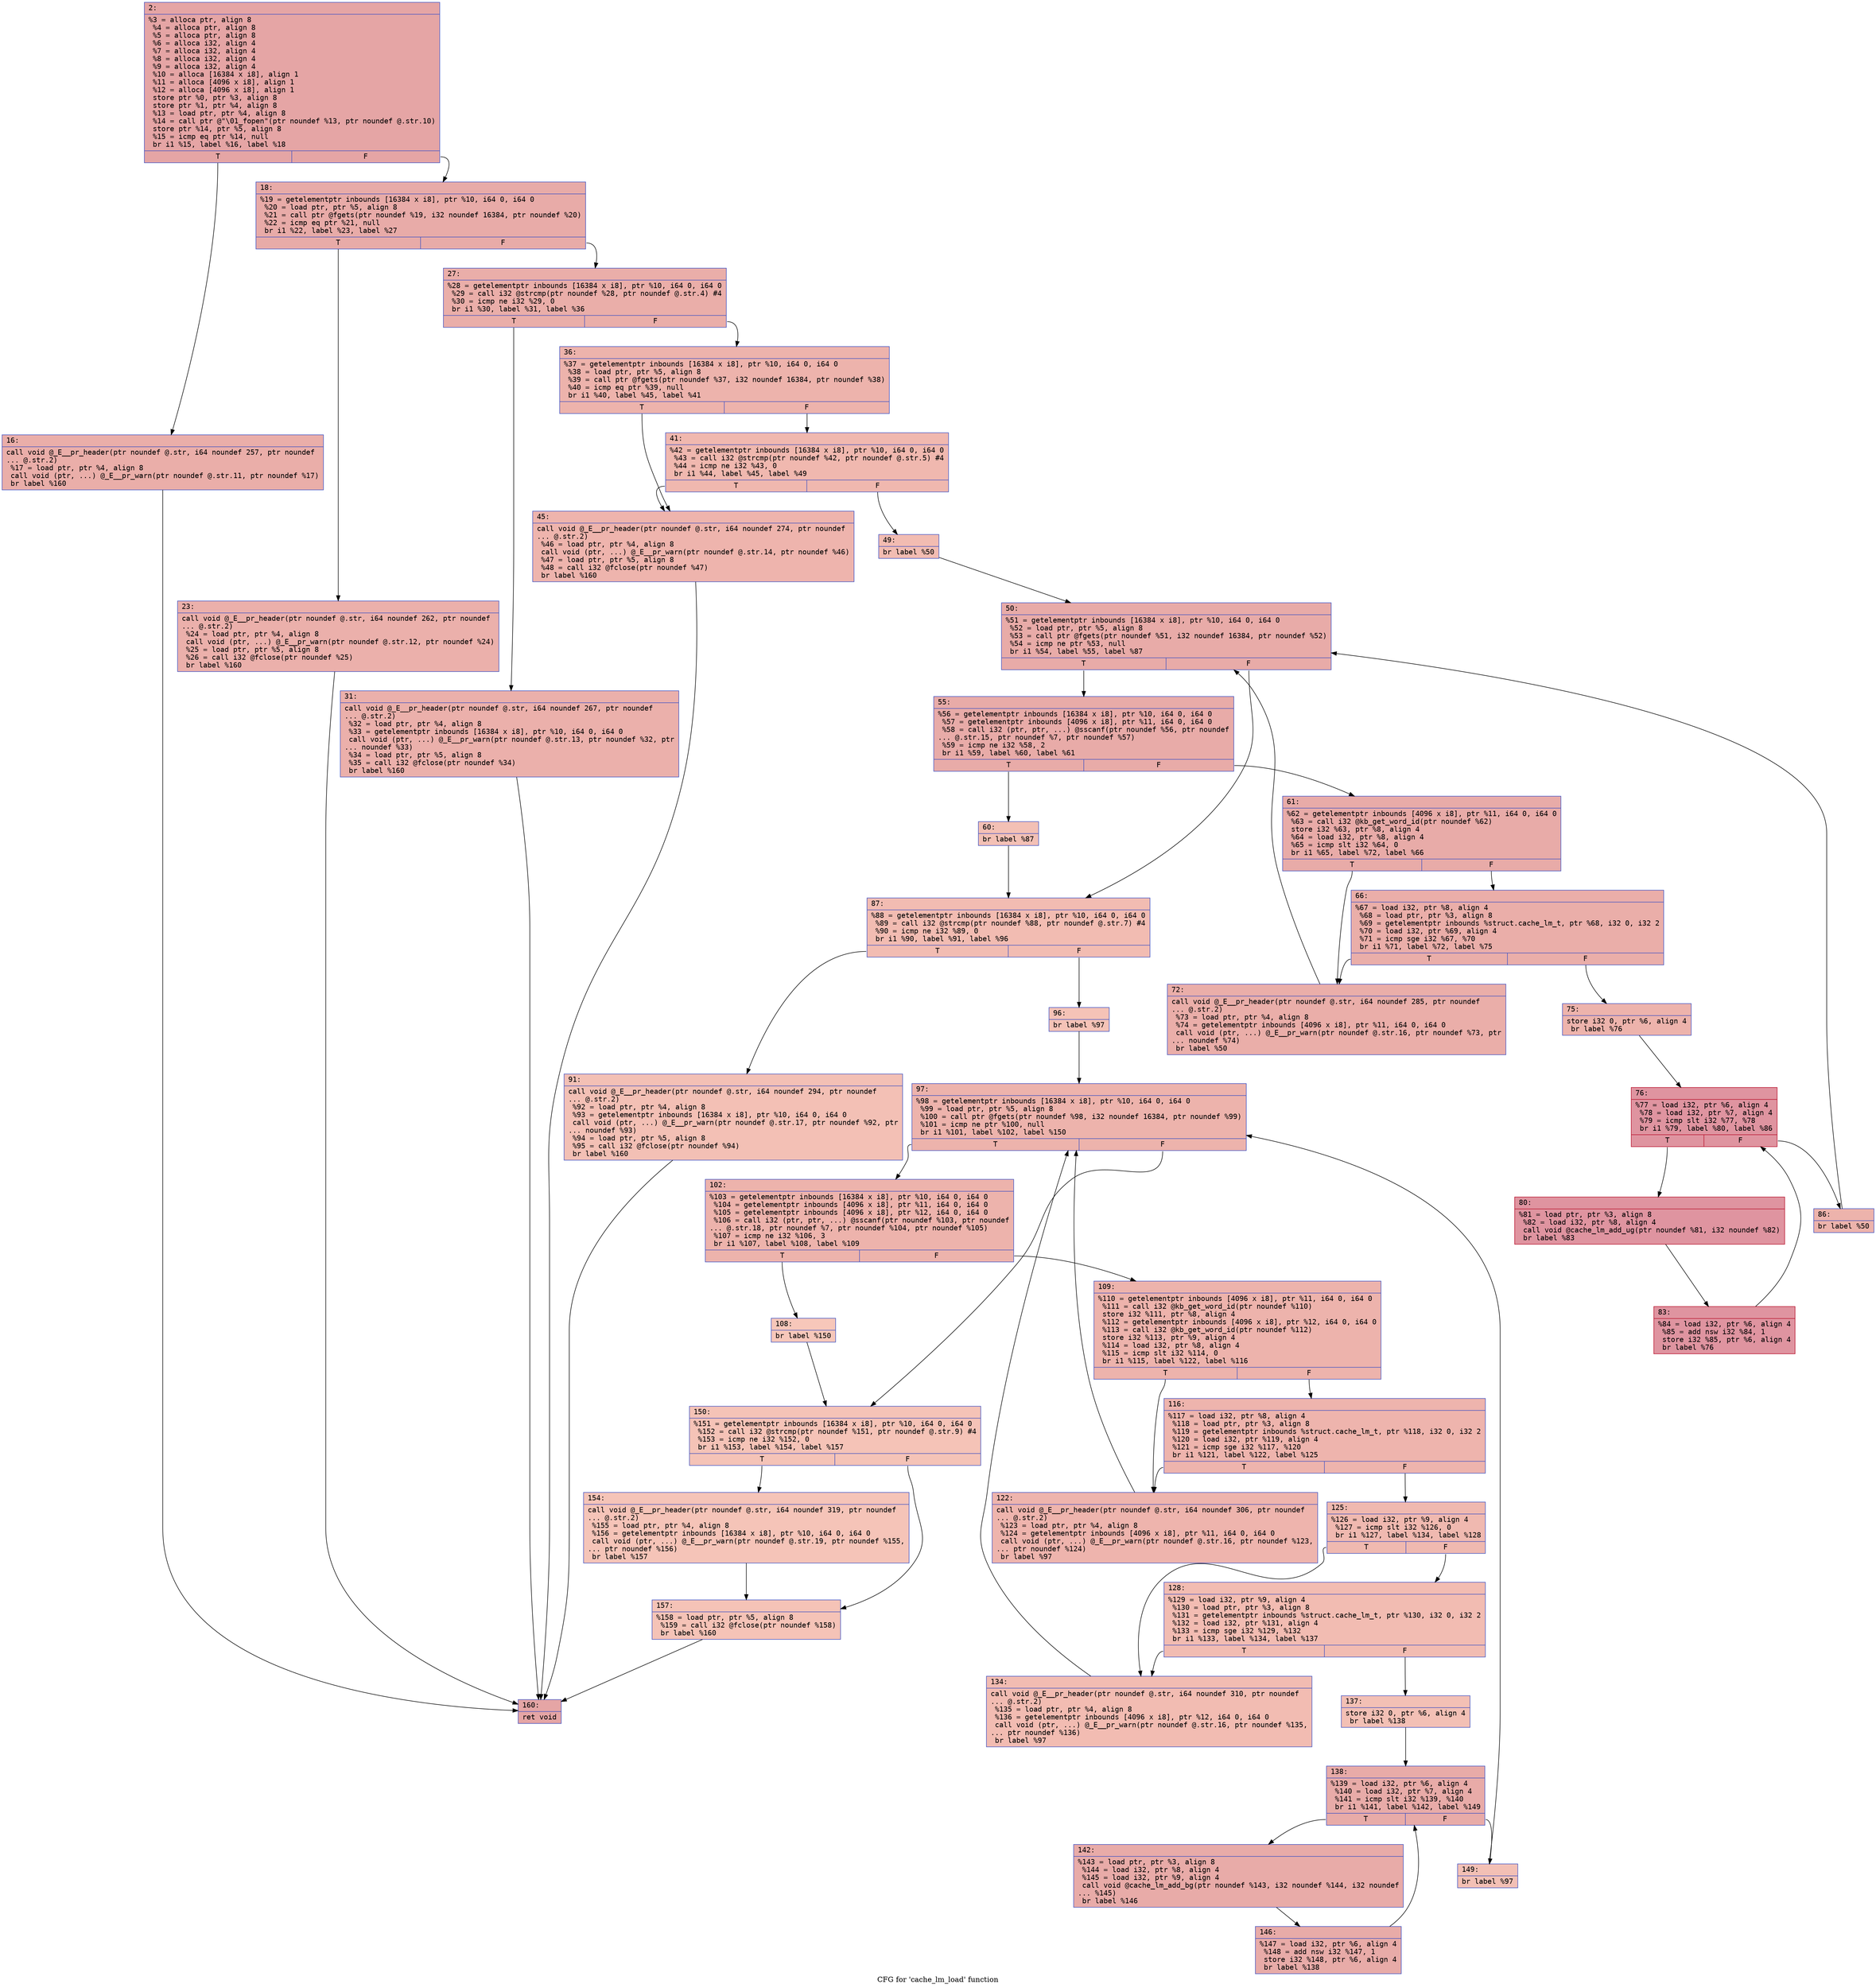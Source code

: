 digraph "CFG for 'cache_lm_load' function" {
	label="CFG for 'cache_lm_load' function";

	Node0x60000034a030 [shape=record,color="#3d50c3ff", style=filled, fillcolor="#c5333470" fontname="Courier",label="{2:\l|  %3 = alloca ptr, align 8\l  %4 = alloca ptr, align 8\l  %5 = alloca ptr, align 8\l  %6 = alloca i32, align 4\l  %7 = alloca i32, align 4\l  %8 = alloca i32, align 4\l  %9 = alloca i32, align 4\l  %10 = alloca [16384 x i8], align 1\l  %11 = alloca [4096 x i8], align 1\l  %12 = alloca [4096 x i8], align 1\l  store ptr %0, ptr %3, align 8\l  store ptr %1, ptr %4, align 8\l  %13 = load ptr, ptr %4, align 8\l  %14 = call ptr @\"\\01_fopen\"(ptr noundef %13, ptr noundef @.str.10)\l  store ptr %14, ptr %5, align 8\l  %15 = icmp eq ptr %14, null\l  br i1 %15, label %16, label %18\l|{<s0>T|<s1>F}}"];
	Node0x60000034a030:s0 -> Node0x60000034a080[tooltip="2 -> 16\nProbability 37.50%" ];
	Node0x60000034a030:s1 -> Node0x60000034a0d0[tooltip="2 -> 18\nProbability 62.50%" ];
	Node0x60000034a080 [shape=record,color="#3d50c3ff", style=filled, fillcolor="#d0473d70" fontname="Courier",label="{16:\l|  call void @_E__pr_header(ptr noundef @.str, i64 noundef 257, ptr noundef\l... @.str.2)\l  %17 = load ptr, ptr %4, align 8\l  call void (ptr, ...) @_E__pr_warn(ptr noundef @.str.11, ptr noundef %17)\l  br label %160\l}"];
	Node0x60000034a080 -> Node0x60000034ad00[tooltip="16 -> 160\nProbability 100.00%" ];
	Node0x60000034a0d0 [shape=record,color="#3d50c3ff", style=filled, fillcolor="#cc403a70" fontname="Courier",label="{18:\l|  %19 = getelementptr inbounds [16384 x i8], ptr %10, i64 0, i64 0\l  %20 = load ptr, ptr %5, align 8\l  %21 = call ptr @fgets(ptr noundef %19, i32 noundef 16384, ptr noundef %20)\l  %22 = icmp eq ptr %21, null\l  br i1 %22, label %23, label %27\l|{<s0>T|<s1>F}}"];
	Node0x60000034a0d0:s0 -> Node0x60000034a120[tooltip="18 -> 23\nProbability 37.50%" ];
	Node0x60000034a0d0:s1 -> Node0x60000034a170[tooltip="18 -> 27\nProbability 62.50%" ];
	Node0x60000034a120 [shape=record,color="#3d50c3ff", style=filled, fillcolor="#d24b4070" fontname="Courier",label="{23:\l|  call void @_E__pr_header(ptr noundef @.str, i64 noundef 262, ptr noundef\l... @.str.2)\l  %24 = load ptr, ptr %4, align 8\l  call void (ptr, ...) @_E__pr_warn(ptr noundef @.str.12, ptr noundef %24)\l  %25 = load ptr, ptr %5, align 8\l  %26 = call i32 @fclose(ptr noundef %25)\l  br label %160\l}"];
	Node0x60000034a120 -> Node0x60000034ad00[tooltip="23 -> 160\nProbability 100.00%" ];
	Node0x60000034a170 [shape=record,color="#3d50c3ff", style=filled, fillcolor="#d0473d70" fontname="Courier",label="{27:\l|  %28 = getelementptr inbounds [16384 x i8], ptr %10, i64 0, i64 0\l  %29 = call i32 @strcmp(ptr noundef %28, ptr noundef @.str.4) #4\l  %30 = icmp ne i32 %29, 0\l  br i1 %30, label %31, label %36\l|{<s0>T|<s1>F}}"];
	Node0x60000034a170:s0 -> Node0x60000034a1c0[tooltip="27 -> 31\nProbability 62.50%" ];
	Node0x60000034a170:s1 -> Node0x60000034a210[tooltip="27 -> 36\nProbability 37.50%" ];
	Node0x60000034a1c0 [shape=record,color="#3d50c3ff", style=filled, fillcolor="#d24b4070" fontname="Courier",label="{31:\l|  call void @_E__pr_header(ptr noundef @.str, i64 noundef 267, ptr noundef\l... @.str.2)\l  %32 = load ptr, ptr %4, align 8\l  %33 = getelementptr inbounds [16384 x i8], ptr %10, i64 0, i64 0\l  call void (ptr, ...) @_E__pr_warn(ptr noundef @.str.13, ptr noundef %32, ptr\l... noundef %33)\l  %34 = load ptr, ptr %5, align 8\l  %35 = call i32 @fclose(ptr noundef %34)\l  br label %160\l}"];
	Node0x60000034a1c0 -> Node0x60000034ad00[tooltip="31 -> 160\nProbability 100.00%" ];
	Node0x60000034a210 [shape=record,color="#3d50c3ff", style=filled, fillcolor="#d6524470" fontname="Courier",label="{36:\l|  %37 = getelementptr inbounds [16384 x i8], ptr %10, i64 0, i64 0\l  %38 = load ptr, ptr %5, align 8\l  %39 = call ptr @fgets(ptr noundef %37, i32 noundef 16384, ptr noundef %38)\l  %40 = icmp eq ptr %39, null\l  br i1 %40, label %45, label %41\l|{<s0>T|<s1>F}}"];
	Node0x60000034a210:s0 -> Node0x60000034a2b0[tooltip="36 -> 45\nProbability 37.50%" ];
	Node0x60000034a210:s1 -> Node0x60000034a260[tooltip="36 -> 41\nProbability 62.50%" ];
	Node0x60000034a260 [shape=record,color="#3d50c3ff", style=filled, fillcolor="#dc5d4a70" fontname="Courier",label="{41:\l|  %42 = getelementptr inbounds [16384 x i8], ptr %10, i64 0, i64 0\l  %43 = call i32 @strcmp(ptr noundef %42, ptr noundef @.str.5) #4\l  %44 = icmp ne i32 %43, 0\l  br i1 %44, label %45, label %49\l|{<s0>T|<s1>F}}"];
	Node0x60000034a260:s0 -> Node0x60000034a2b0[tooltip="41 -> 45\nProbability 62.50%" ];
	Node0x60000034a260:s1 -> Node0x60000034a300[tooltip="41 -> 49\nProbability 37.50%" ];
	Node0x60000034a2b0 [shape=record,color="#3d50c3ff", style=filled, fillcolor="#d8564670" fontname="Courier",label="{45:\l|  call void @_E__pr_header(ptr noundef @.str, i64 noundef 274, ptr noundef\l... @.str.2)\l  %46 = load ptr, ptr %4, align 8\l  call void (ptr, ...) @_E__pr_warn(ptr noundef @.str.14, ptr noundef %46)\l  %47 = load ptr, ptr %5, align 8\l  %48 = call i32 @fclose(ptr noundef %47)\l  br label %160\l}"];
	Node0x60000034a2b0 -> Node0x60000034ad00[tooltip="45 -> 160\nProbability 100.00%" ];
	Node0x60000034a300 [shape=record,color="#3d50c3ff", style=filled, fillcolor="#e1675170" fontname="Courier",label="{49:\l|  br label %50\l}"];
	Node0x60000034a300 -> Node0x60000034a350[tooltip="49 -> 50\nProbability 100.00%" ];
	Node0x60000034a350 [shape=record,color="#3d50c3ff", style=filled, fillcolor="#cc403a70" fontname="Courier",label="{50:\l|  %51 = getelementptr inbounds [16384 x i8], ptr %10, i64 0, i64 0\l  %52 = load ptr, ptr %5, align 8\l  %53 = call ptr @fgets(ptr noundef %51, i32 noundef 16384, ptr noundef %52)\l  %54 = icmp ne ptr %53, null\l  br i1 %54, label %55, label %87\l|{<s0>T|<s1>F}}"];
	Node0x60000034a350:s0 -> Node0x60000034a3a0[tooltip="50 -> 55\nProbability 96.88%" ];
	Node0x60000034a350:s1 -> Node0x60000034a6c0[tooltip="50 -> 87\nProbability 3.12%" ];
	Node0x60000034a3a0 [shape=record,color="#3d50c3ff", style=filled, fillcolor="#cc403a70" fontname="Courier",label="{55:\l|  %56 = getelementptr inbounds [16384 x i8], ptr %10, i64 0, i64 0\l  %57 = getelementptr inbounds [4096 x i8], ptr %11, i64 0, i64 0\l  %58 = call i32 (ptr, ptr, ...) @sscanf(ptr noundef %56, ptr noundef\l... @.str.15, ptr noundef %7, ptr noundef %57)\l  %59 = icmp ne i32 %58, 2\l  br i1 %59, label %60, label %61\l|{<s0>T|<s1>F}}"];
	Node0x60000034a3a0:s0 -> Node0x60000034a3f0[tooltip="55 -> 60\nProbability 3.12%" ];
	Node0x60000034a3a0:s1 -> Node0x60000034a440[tooltip="55 -> 61\nProbability 96.88%" ];
	Node0x60000034a3f0 [shape=record,color="#3d50c3ff", style=filled, fillcolor="#e5705870" fontname="Courier",label="{60:\l|  br label %87\l}"];
	Node0x60000034a3f0 -> Node0x60000034a6c0[tooltip="60 -> 87\nProbability 100.00%" ];
	Node0x60000034a440 [shape=record,color="#3d50c3ff", style=filled, fillcolor="#cc403a70" fontname="Courier",label="{61:\l|  %62 = getelementptr inbounds [4096 x i8], ptr %11, i64 0, i64 0\l  %63 = call i32 @kb_get_word_id(ptr noundef %62)\l  store i32 %63, ptr %8, align 4\l  %64 = load i32, ptr %8, align 4\l  %65 = icmp slt i32 %64, 0\l  br i1 %65, label %72, label %66\l|{<s0>T|<s1>F}}"];
	Node0x60000034a440:s0 -> Node0x60000034a4e0[tooltip="61 -> 72\nProbability 37.50%" ];
	Node0x60000034a440:s1 -> Node0x60000034a490[tooltip="61 -> 66\nProbability 62.50%" ];
	Node0x60000034a490 [shape=record,color="#3d50c3ff", style=filled, fillcolor="#d0473d70" fontname="Courier",label="{66:\l|  %67 = load i32, ptr %8, align 4\l  %68 = load ptr, ptr %3, align 8\l  %69 = getelementptr inbounds %struct.cache_lm_t, ptr %68, i32 0, i32 2\l  %70 = load i32, ptr %69, align 4\l  %71 = icmp sge i32 %67, %70\l  br i1 %71, label %72, label %75\l|{<s0>T|<s1>F}}"];
	Node0x60000034a490:s0 -> Node0x60000034a4e0[tooltip="66 -> 72\nProbability 50.00%" ];
	Node0x60000034a490:s1 -> Node0x60000034a530[tooltip="66 -> 75\nProbability 50.00%" ];
	Node0x60000034a4e0 [shape=record,color="#3d50c3ff", style=filled, fillcolor="#d0473d70" fontname="Courier",label="{72:\l|  call void @_E__pr_header(ptr noundef @.str, i64 noundef 285, ptr noundef\l... @.str.2)\l  %73 = load ptr, ptr %4, align 8\l  %74 = getelementptr inbounds [4096 x i8], ptr %11, i64 0, i64 0\l  call void (ptr, ...) @_E__pr_warn(ptr noundef @.str.16, ptr noundef %73, ptr\l... noundef %74)\l  br label %50\l}"];
	Node0x60000034a4e0 -> Node0x60000034a350[tooltip="72 -> 50\nProbability 100.00%" ];
	Node0x60000034a530 [shape=record,color="#3d50c3ff", style=filled, fillcolor="#d6524470" fontname="Courier",label="{75:\l|  store i32 0, ptr %6, align 4\l  br label %76\l}"];
	Node0x60000034a530 -> Node0x60000034a580[tooltip="75 -> 76\nProbability 100.00%" ];
	Node0x60000034a580 [shape=record,color="#b70d28ff", style=filled, fillcolor="#b70d2870" fontname="Courier",label="{76:\l|  %77 = load i32, ptr %6, align 4\l  %78 = load i32, ptr %7, align 4\l  %79 = icmp slt i32 %77, %78\l  br i1 %79, label %80, label %86\l|{<s0>T|<s1>F}}"];
	Node0x60000034a580:s0 -> Node0x60000034a5d0[tooltip="76 -> 80\nProbability 96.88%" ];
	Node0x60000034a580:s1 -> Node0x60000034a670[tooltip="76 -> 86\nProbability 3.12%" ];
	Node0x60000034a5d0 [shape=record,color="#b70d28ff", style=filled, fillcolor="#b70d2870" fontname="Courier",label="{80:\l|  %81 = load ptr, ptr %3, align 8\l  %82 = load i32, ptr %8, align 4\l  call void @cache_lm_add_ug(ptr noundef %81, i32 noundef %82)\l  br label %83\l}"];
	Node0x60000034a5d0 -> Node0x60000034a620[tooltip="80 -> 83\nProbability 100.00%" ];
	Node0x60000034a620 [shape=record,color="#b70d28ff", style=filled, fillcolor="#b70d2870" fontname="Courier",label="{83:\l|  %84 = load i32, ptr %6, align 4\l  %85 = add nsw i32 %84, 1\l  store i32 %85, ptr %6, align 4\l  br label %76\l}"];
	Node0x60000034a620 -> Node0x60000034a580[tooltip="83 -> 76\nProbability 100.00%" ];
	Node0x60000034a670 [shape=record,color="#3d50c3ff", style=filled, fillcolor="#d6524470" fontname="Courier",label="{86:\l|  br label %50\l}"];
	Node0x60000034a670 -> Node0x60000034a350[tooltip="86 -> 50\nProbability 100.00%" ];
	Node0x60000034a6c0 [shape=record,color="#3d50c3ff", style=filled, fillcolor="#e1675170" fontname="Courier",label="{87:\l|  %88 = getelementptr inbounds [16384 x i8], ptr %10, i64 0, i64 0\l  %89 = call i32 @strcmp(ptr noundef %88, ptr noundef @.str.7) #4\l  %90 = icmp ne i32 %89, 0\l  br i1 %90, label %91, label %96\l|{<s0>T|<s1>F}}"];
	Node0x60000034a6c0:s0 -> Node0x60000034a710[tooltip="87 -> 91\nProbability 62.50%" ];
	Node0x60000034a6c0:s1 -> Node0x60000034a760[tooltip="87 -> 96\nProbability 37.50%" ];
	Node0x60000034a710 [shape=record,color="#3d50c3ff", style=filled, fillcolor="#e5705870" fontname="Courier",label="{91:\l|  call void @_E__pr_header(ptr noundef @.str, i64 noundef 294, ptr noundef\l... @.str.2)\l  %92 = load ptr, ptr %4, align 8\l  %93 = getelementptr inbounds [16384 x i8], ptr %10, i64 0, i64 0\l  call void (ptr, ...) @_E__pr_warn(ptr noundef @.str.17, ptr noundef %92, ptr\l... noundef %93)\l  %94 = load ptr, ptr %5, align 8\l  %95 = call i32 @fclose(ptr noundef %94)\l  br label %160\l}"];
	Node0x60000034a710 -> Node0x60000034ad00[tooltip="91 -> 160\nProbability 100.00%" ];
	Node0x60000034a760 [shape=record,color="#3d50c3ff", style=filled, fillcolor="#e8765c70" fontname="Courier",label="{96:\l|  br label %97\l}"];
	Node0x60000034a760 -> Node0x60000034a7b0[tooltip="96 -> 97\nProbability 100.00%" ];
	Node0x60000034a7b0 [shape=record,color="#3d50c3ff", style=filled, fillcolor="#d6524470" fontname="Courier",label="{97:\l|  %98 = getelementptr inbounds [16384 x i8], ptr %10, i64 0, i64 0\l  %99 = load ptr, ptr %5, align 8\l  %100 = call ptr @fgets(ptr noundef %98, i32 noundef 16384, ptr noundef %99)\l  %101 = icmp ne ptr %100, null\l  br i1 %101, label %102, label %150\l|{<s0>T|<s1>F}}"];
	Node0x60000034a7b0:s0 -> Node0x60000034a800[tooltip="97 -> 102\nProbability 96.88%" ];
	Node0x60000034a7b0:s1 -> Node0x60000034ac10[tooltip="97 -> 150\nProbability 3.12%" ];
	Node0x60000034a800 [shape=record,color="#3d50c3ff", style=filled, fillcolor="#d6524470" fontname="Courier",label="{102:\l|  %103 = getelementptr inbounds [16384 x i8], ptr %10, i64 0, i64 0\l  %104 = getelementptr inbounds [4096 x i8], ptr %11, i64 0, i64 0\l  %105 = getelementptr inbounds [4096 x i8], ptr %12, i64 0, i64 0\l  %106 = call i32 (ptr, ptr, ...) @sscanf(ptr noundef %103, ptr noundef\l... @.str.18, ptr noundef %7, ptr noundef %104, ptr noundef %105)\l  %107 = icmp ne i32 %106, 3\l  br i1 %107, label %108, label %109\l|{<s0>T|<s1>F}}"];
	Node0x60000034a800:s0 -> Node0x60000034a850[tooltip="102 -> 108\nProbability 3.12%" ];
	Node0x60000034a800:s1 -> Node0x60000034a8a0[tooltip="102 -> 109\nProbability 96.88%" ];
	Node0x60000034a850 [shape=record,color="#3d50c3ff", style=filled, fillcolor="#ec7f6370" fontname="Courier",label="{108:\l|  br label %150\l}"];
	Node0x60000034a850 -> Node0x60000034ac10[tooltip="108 -> 150\nProbability 100.00%" ];
	Node0x60000034a8a0 [shape=record,color="#3d50c3ff", style=filled, fillcolor="#d6524470" fontname="Courier",label="{109:\l|  %110 = getelementptr inbounds [4096 x i8], ptr %11, i64 0, i64 0\l  %111 = call i32 @kb_get_word_id(ptr noundef %110)\l  store i32 %111, ptr %8, align 4\l  %112 = getelementptr inbounds [4096 x i8], ptr %12, i64 0, i64 0\l  %113 = call i32 @kb_get_word_id(ptr noundef %112)\l  store i32 %113, ptr %9, align 4\l  %114 = load i32, ptr %8, align 4\l  %115 = icmp slt i32 %114, 0\l  br i1 %115, label %122, label %116\l|{<s0>T|<s1>F}}"];
	Node0x60000034a8a0:s0 -> Node0x60000034a940[tooltip="109 -> 122\nProbability 37.50%" ];
	Node0x60000034a8a0:s1 -> Node0x60000034a8f0[tooltip="109 -> 116\nProbability 62.50%" ];
	Node0x60000034a8f0 [shape=record,color="#3d50c3ff", style=filled, fillcolor="#d8564670" fontname="Courier",label="{116:\l|  %117 = load i32, ptr %8, align 4\l  %118 = load ptr, ptr %3, align 8\l  %119 = getelementptr inbounds %struct.cache_lm_t, ptr %118, i32 0, i32 2\l  %120 = load i32, ptr %119, align 4\l  %121 = icmp sge i32 %117, %120\l  br i1 %121, label %122, label %125\l|{<s0>T|<s1>F}}"];
	Node0x60000034a8f0:s0 -> Node0x60000034a940[tooltip="116 -> 122\nProbability 50.00%" ];
	Node0x60000034a8f0:s1 -> Node0x60000034a990[tooltip="116 -> 125\nProbability 50.00%" ];
	Node0x60000034a940 [shape=record,color="#3d50c3ff", style=filled, fillcolor="#d8564670" fontname="Courier",label="{122:\l|  call void @_E__pr_header(ptr noundef @.str, i64 noundef 306, ptr noundef\l... @.str.2)\l  %123 = load ptr, ptr %4, align 8\l  %124 = getelementptr inbounds [4096 x i8], ptr %11, i64 0, i64 0\l  call void (ptr, ...) @_E__pr_warn(ptr noundef @.str.16, ptr noundef %123,\l... ptr noundef %124)\l  br label %97\l}"];
	Node0x60000034a940 -> Node0x60000034a7b0[tooltip="122 -> 97\nProbability 100.00%" ];
	Node0x60000034a990 [shape=record,color="#3d50c3ff", style=filled, fillcolor="#de614d70" fontname="Courier",label="{125:\l|  %126 = load i32, ptr %9, align 4\l  %127 = icmp slt i32 %126, 0\l  br i1 %127, label %134, label %128\l|{<s0>T|<s1>F}}"];
	Node0x60000034a990:s0 -> Node0x60000034aa30[tooltip="125 -> 134\nProbability 37.50%" ];
	Node0x60000034a990:s1 -> Node0x60000034a9e0[tooltip="125 -> 128\nProbability 62.50%" ];
	Node0x60000034a9e0 [shape=record,color="#3d50c3ff", style=filled, fillcolor="#e1675170" fontname="Courier",label="{128:\l|  %129 = load i32, ptr %9, align 4\l  %130 = load ptr, ptr %3, align 8\l  %131 = getelementptr inbounds %struct.cache_lm_t, ptr %130, i32 0, i32 2\l  %132 = load i32, ptr %131, align 4\l  %133 = icmp sge i32 %129, %132\l  br i1 %133, label %134, label %137\l|{<s0>T|<s1>F}}"];
	Node0x60000034a9e0:s0 -> Node0x60000034aa30[tooltip="128 -> 134\nProbability 50.00%" ];
	Node0x60000034a9e0:s1 -> Node0x60000034aa80[tooltip="128 -> 137\nProbability 50.00%" ];
	Node0x60000034aa30 [shape=record,color="#3d50c3ff", style=filled, fillcolor="#e1675170" fontname="Courier",label="{134:\l|  call void @_E__pr_header(ptr noundef @.str, i64 noundef 310, ptr noundef\l... @.str.2)\l  %135 = load ptr, ptr %4, align 8\l  %136 = getelementptr inbounds [4096 x i8], ptr %12, i64 0, i64 0\l  call void (ptr, ...) @_E__pr_warn(ptr noundef @.str.16, ptr noundef %135,\l... ptr noundef %136)\l  br label %97\l}"];
	Node0x60000034aa30 -> Node0x60000034a7b0[tooltip="134 -> 97\nProbability 100.00%" ];
	Node0x60000034aa80 [shape=record,color="#3d50c3ff", style=filled, fillcolor="#e5705870" fontname="Courier",label="{137:\l|  store i32 0, ptr %6, align 4\l  br label %138\l}"];
	Node0x60000034aa80 -> Node0x60000034aad0[tooltip="137 -> 138\nProbability 100.00%" ];
	Node0x60000034aad0 [shape=record,color="#3d50c3ff", style=filled, fillcolor="#cc403a70" fontname="Courier",label="{138:\l|  %139 = load i32, ptr %6, align 4\l  %140 = load i32, ptr %7, align 4\l  %141 = icmp slt i32 %139, %140\l  br i1 %141, label %142, label %149\l|{<s0>T|<s1>F}}"];
	Node0x60000034aad0:s0 -> Node0x60000034ab20[tooltip="138 -> 142\nProbability 96.88%" ];
	Node0x60000034aad0:s1 -> Node0x60000034abc0[tooltip="138 -> 149\nProbability 3.12%" ];
	Node0x60000034ab20 [shape=record,color="#3d50c3ff", style=filled, fillcolor="#cc403a70" fontname="Courier",label="{142:\l|  %143 = load ptr, ptr %3, align 8\l  %144 = load i32, ptr %8, align 4\l  %145 = load i32, ptr %9, align 4\l  call void @cache_lm_add_bg(ptr noundef %143, i32 noundef %144, i32 noundef\l... %145)\l  br label %146\l}"];
	Node0x60000034ab20 -> Node0x60000034ab70[tooltip="142 -> 146\nProbability 100.00%" ];
	Node0x60000034ab70 [shape=record,color="#3d50c3ff", style=filled, fillcolor="#cc403a70" fontname="Courier",label="{146:\l|  %147 = load i32, ptr %6, align 4\l  %148 = add nsw i32 %147, 1\l  store i32 %148, ptr %6, align 4\l  br label %138\l}"];
	Node0x60000034ab70 -> Node0x60000034aad0[tooltip="146 -> 138\nProbability 100.00%" ];
	Node0x60000034abc0 [shape=record,color="#3d50c3ff", style=filled, fillcolor="#e5705870" fontname="Courier",label="{149:\l|  br label %97\l}"];
	Node0x60000034abc0 -> Node0x60000034a7b0[tooltip="149 -> 97\nProbability 100.00%" ];
	Node0x60000034ac10 [shape=record,color="#3d50c3ff", style=filled, fillcolor="#e8765c70" fontname="Courier",label="{150:\l|  %151 = getelementptr inbounds [16384 x i8], ptr %10, i64 0, i64 0\l  %152 = call i32 @strcmp(ptr noundef %151, ptr noundef @.str.9) #4\l  %153 = icmp ne i32 %152, 0\l  br i1 %153, label %154, label %157\l|{<s0>T|<s1>F}}"];
	Node0x60000034ac10:s0 -> Node0x60000034ac60[tooltip="150 -> 154\nProbability 62.50%" ];
	Node0x60000034ac10:s1 -> Node0x60000034acb0[tooltip="150 -> 157\nProbability 37.50%" ];
	Node0x60000034ac60 [shape=record,color="#3d50c3ff", style=filled, fillcolor="#e97a5f70" fontname="Courier",label="{154:\l|  call void @_E__pr_header(ptr noundef @.str, i64 noundef 319, ptr noundef\l... @.str.2)\l  %155 = load ptr, ptr %4, align 8\l  %156 = getelementptr inbounds [16384 x i8], ptr %10, i64 0, i64 0\l  call void (ptr, ...) @_E__pr_warn(ptr noundef @.str.19, ptr noundef %155,\l... ptr noundef %156)\l  br label %157\l}"];
	Node0x60000034ac60 -> Node0x60000034acb0[tooltip="154 -> 157\nProbability 100.00%" ];
	Node0x60000034acb0 [shape=record,color="#3d50c3ff", style=filled, fillcolor="#e8765c70" fontname="Courier",label="{157:\l|  %158 = load ptr, ptr %5, align 8\l  %159 = call i32 @fclose(ptr noundef %158)\l  br label %160\l}"];
	Node0x60000034acb0 -> Node0x60000034ad00[tooltip="157 -> 160\nProbability 100.00%" ];
	Node0x60000034ad00 [shape=record,color="#3d50c3ff", style=filled, fillcolor="#c5333470" fontname="Courier",label="{160:\l|  ret void\l}"];
}
